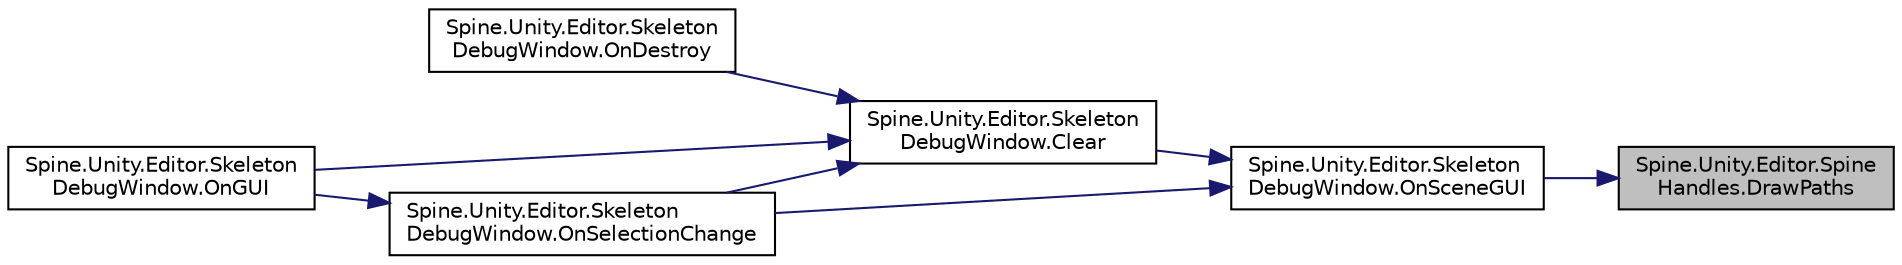 digraph "Spine.Unity.Editor.SpineHandles.DrawPaths"
{
 // LATEX_PDF_SIZE
  edge [fontname="Helvetica",fontsize="10",labelfontname="Helvetica",labelfontsize="10"];
  node [fontname="Helvetica",fontsize="10",shape=record];
  rankdir="RL";
  Node1 [label="Spine.Unity.Editor.Spine\lHandles.DrawPaths",height=0.2,width=0.4,color="black", fillcolor="grey75", style="filled", fontcolor="black",tooltip=" "];
  Node1 -> Node2 [dir="back",color="midnightblue",fontsize="10",style="solid"];
  Node2 [label="Spine.Unity.Editor.Skeleton\lDebugWindow.OnSceneGUI",height=0.2,width=0.4,color="black", fillcolor="white", style="filled",URL="$class_spine_1_1_unity_1_1_editor_1_1_skeleton_debug_window.html#aefbfe1e3342f532c8d8503fcb1e8a0b3",tooltip=" "];
  Node2 -> Node3 [dir="back",color="midnightblue",fontsize="10",style="solid"];
  Node3 [label="Spine.Unity.Editor.Skeleton\lDebugWindow.Clear",height=0.2,width=0.4,color="black", fillcolor="white", style="filled",URL="$class_spine_1_1_unity_1_1_editor_1_1_skeleton_debug_window.html#a9572f18fb8a9d686bdf6764a54dc35c4",tooltip=" "];
  Node3 -> Node4 [dir="back",color="midnightblue",fontsize="10",style="solid"];
  Node4 [label="Spine.Unity.Editor.Skeleton\lDebugWindow.OnDestroy",height=0.2,width=0.4,color="black", fillcolor="white", style="filled",URL="$class_spine_1_1_unity_1_1_editor_1_1_skeleton_debug_window.html#aa02886ef672143168b07b12fa434f228",tooltip=" "];
  Node3 -> Node5 [dir="back",color="midnightblue",fontsize="10",style="solid"];
  Node5 [label="Spine.Unity.Editor.Skeleton\lDebugWindow.OnGUI",height=0.2,width=0.4,color="black", fillcolor="white", style="filled",URL="$class_spine_1_1_unity_1_1_editor_1_1_skeleton_debug_window.html#a08a29a81c42d9af499d83e27132a247a",tooltip=" "];
  Node3 -> Node6 [dir="back",color="midnightblue",fontsize="10",style="solid"];
  Node6 [label="Spine.Unity.Editor.Skeleton\lDebugWindow.OnSelectionChange",height=0.2,width=0.4,color="black", fillcolor="white", style="filled",URL="$class_spine_1_1_unity_1_1_editor_1_1_skeleton_debug_window.html#abf8628628ade435fe1b76c9d3b4fcf83",tooltip=" "];
  Node6 -> Node5 [dir="back",color="midnightblue",fontsize="10",style="solid"];
  Node2 -> Node6 [dir="back",color="midnightblue",fontsize="10",style="solid"];
}
